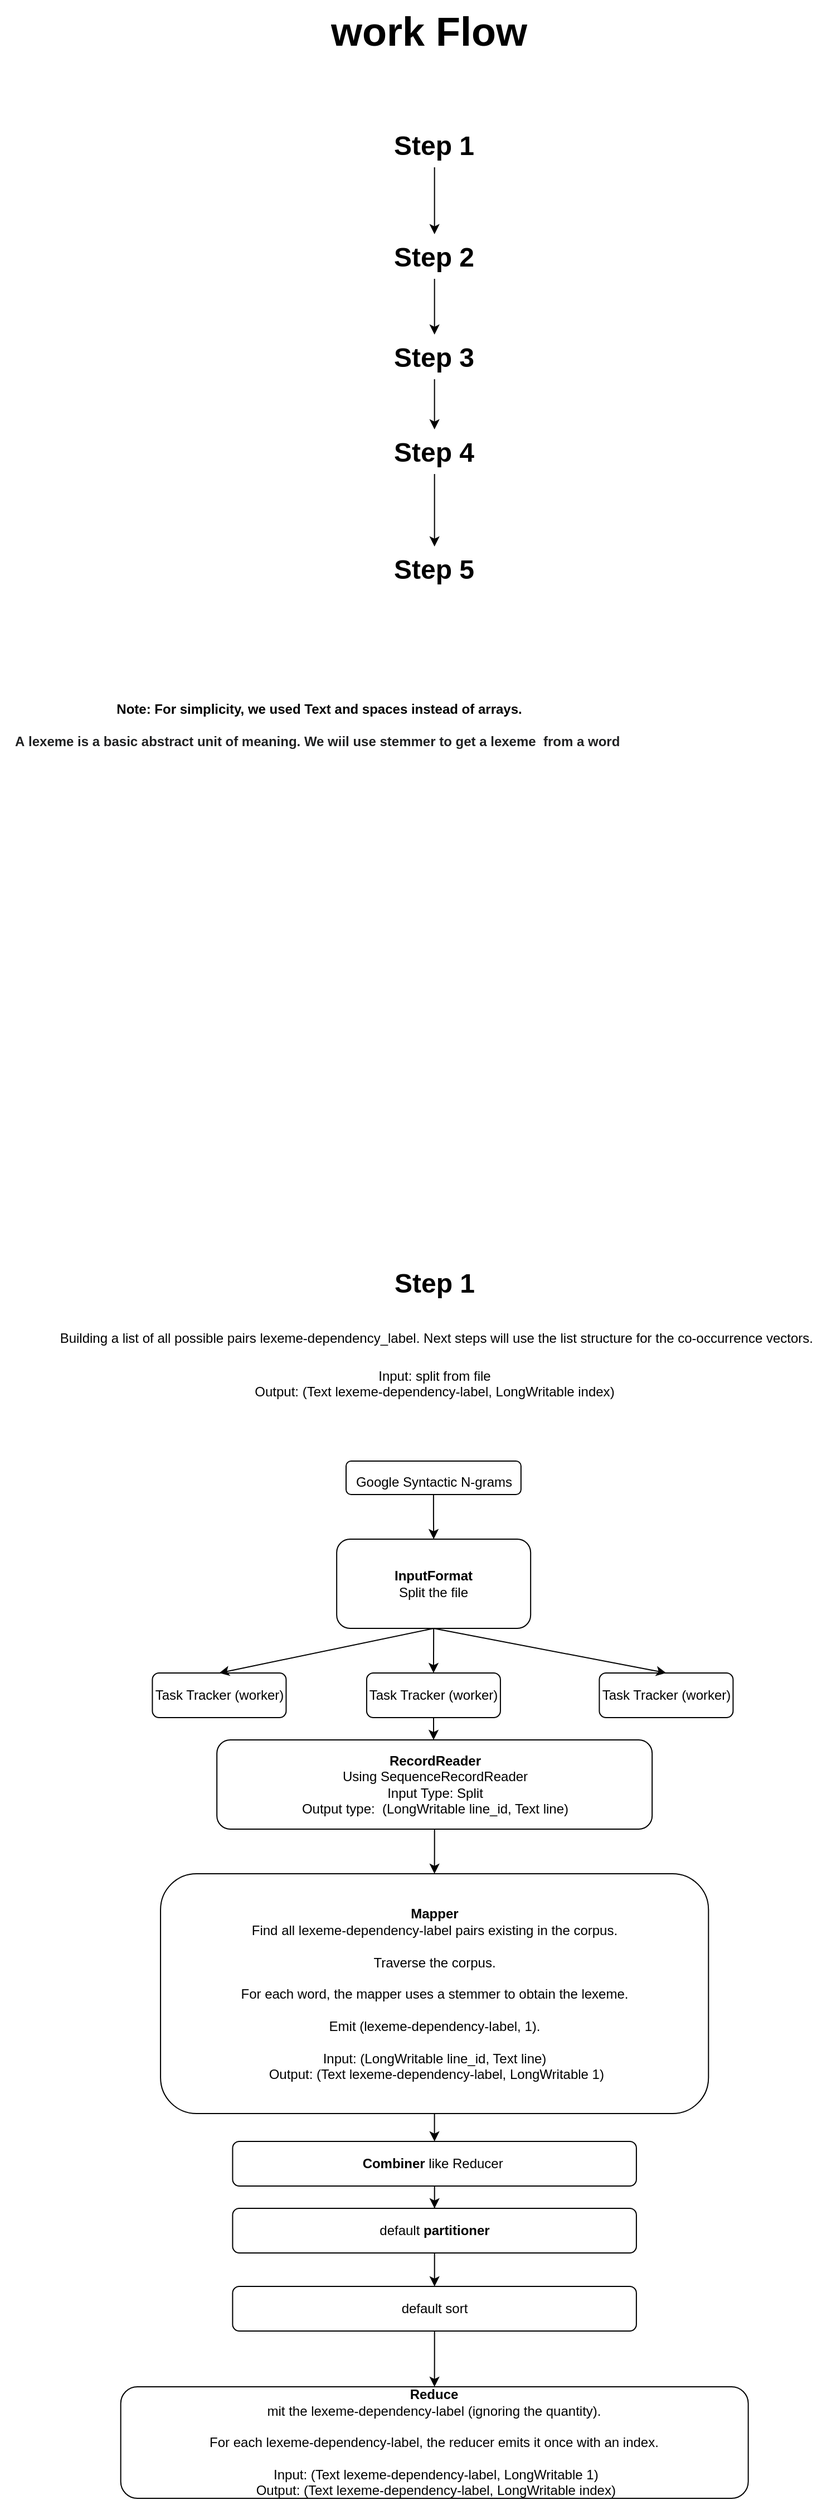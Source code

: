 <mxfile version="26.0.11">
  <diagram name="‫עמוד-1‬" id="Qzcgl6yJpTfZJIMUOaM_">
    <mxGraphModel dx="1434" dy="1907" grid="1" gridSize="10" guides="1" tooltips="1" connect="1" arrows="1" fold="1" page="1" pageScale="1" pageWidth="827" pageHeight="1169" math="0" shadow="0">
      <root>
        <mxCell id="0" />
        <mxCell id="1" parent="0" />
        <mxCell id="KvyethoSPiIhXhesbadk-15" value="" style="edgeStyle=orthogonalEdgeStyle;rounded=0;orthogonalLoop=1;jettySize=auto;html=1;" edge="1" parent="1" source="KvyethoSPiIhXhesbadk-1" target="KvyethoSPiIhXhesbadk-13">
          <mxGeometry relative="1" as="geometry" />
        </mxCell>
        <mxCell id="KvyethoSPiIhXhesbadk-1" value="&lt;h1 style=&quot;margin-top: 0px;&quot;&gt;&lt;span style=&quot;background-color: initial;&quot;&gt;Step 1&lt;/span&gt;&lt;/h1&gt;" style="text;html=1;whiteSpace=wrap;overflow=hidden;rounded=0;align=center;" vertex="1" parent="1">
          <mxGeometry x="331.21" y="-1020" width="145.25" height="40" as="geometry" />
        </mxCell>
        <mxCell id="KvyethoSPiIhXhesbadk-2" value="&lt;h1 style=&quot;margin-top: 0px;&quot;&gt;&lt;font style=&quot;font-size: 36px;&quot;&gt;&lt;span style=&quot;background-color: initial;&quot;&gt;work Flow&lt;/span&gt;&lt;span style=&quot;background-color: initial; font-weight: 400;&quot;&gt;&amp;nbsp;&lt;/span&gt;&lt;/font&gt;&lt;/h1&gt;" style="text;html=1;whiteSpace=wrap;overflow=hidden;rounded=0;align=center;" vertex="1" parent="1">
          <mxGeometry x="288.83" y="-1130" width="230" height="50" as="geometry" />
        </mxCell>
        <mxCell id="KvyethoSPiIhXhesbadk-5" value="" style="edgeStyle=orthogonalEdgeStyle;rounded=0;orthogonalLoop=1;jettySize=auto;html=1;" edge="1" parent="1" source="KvyethoSPiIhXhesbadk-6" target="KvyethoSPiIhXhesbadk-12">
          <mxGeometry relative="1" as="geometry" />
        </mxCell>
        <mxCell id="KvyethoSPiIhXhesbadk-6" value="&lt;h1 style=&quot;margin-top: 0px;&quot;&gt;&lt;span style=&quot;background-color: initial;&quot;&gt;Step 4&lt;/span&gt;&lt;/h1&gt;" style="text;html=1;whiteSpace=wrap;overflow=hidden;rounded=0;align=center;" vertex="1" parent="1">
          <mxGeometry x="331.21" y="-745" width="145.25" height="40" as="geometry" />
        </mxCell>
        <mxCell id="KvyethoSPiIhXhesbadk-11" value="&lt;b&gt;Note: For simplicity, we used Text and spaces instead of arrays.&lt;/b&gt;&lt;div&gt;&lt;b&gt;&lt;br&gt;&lt;/b&gt;&lt;/div&gt;&lt;div&gt;&lt;font&gt;&lt;b&gt;&lt;span style=&quot;color: rgb(32, 33, 34); font-family: sans-serif; text-align: start; text-wrap-mode: wrap; background-color: rgb(255, 255, 255);&quot;&gt;A&amp;nbsp;&lt;/span&gt;&lt;span style=&quot;color: rgb(32, 33, 34); font-family: sans-serif; text-align: start; text-wrap-mode: wrap; background-color: rgb(255, 255, 255);&quot;&gt;lexeme&lt;/span&gt;&lt;span style=&quot;color: rgb(32, 33, 34); font-family: sans-serif; text-align: start; text-wrap-mode: wrap; background-color: rgb(255, 255, 255);&quot;&gt;&amp;nbsp;is a basic abstract unit of meaning.&amp;nbsp;&lt;/span&gt;&lt;/b&gt;&lt;/font&gt;&lt;b style=&quot;background-color: transparent; color: light-dark(rgb(0, 0, 0), rgb(255, 255, 255));&quot;&gt;&lt;span style=&quot;color: rgb(32, 33, 34); font-family: sans-serif; text-align: start; text-wrap-mode: wrap; background-color: rgb(255, 255, 255);&quot;&gt;We wiil use stemmer to get a&amp;nbsp;&lt;/span&gt;&lt;span style=&quot;text-wrap-mode: wrap; color: rgb(32, 33, 34); font-family: sans-serif; text-align: start; background-color: rgb(255, 255, 255);&quot;&gt;lexeme&lt;/span&gt;&lt;span style=&quot;text-wrap-mode: wrap; color: rgb(32, 33, 34); font-family: sans-serif; text-align: start; background-color: rgb(255, 255, 255);&quot;&gt;&amp;nbsp; from a word&lt;/span&gt;&lt;span style=&quot;background-color: light-dark(rgb(255, 255, 255), rgb(18, 18, 18)); color: light-dark(rgb(32, 33, 34), rgb(208, 209, 210)); font-family: sans-serif; text-align: start; text-wrap-mode: wrap;&quot;&gt;&amp;nbsp;&lt;/span&gt;&lt;/b&gt;&lt;/div&gt;" style="text;html=1;align=center;verticalAlign=middle;resizable=0;points=[];autosize=1;strokeColor=none;fillColor=none;" vertex="1" parent="1">
          <mxGeometry x="14.96" y="-510" width="570" height="60" as="geometry" />
        </mxCell>
        <mxCell id="KvyethoSPiIhXhesbadk-12" value="&lt;h1 style=&quot;margin-top: 0px;&quot;&gt;&lt;span style=&quot;background-color: initial;&quot;&gt;Step 5&lt;/span&gt;&lt;/h1&gt;" style="text;html=1;whiteSpace=wrap;overflow=hidden;rounded=0;align=center;" vertex="1" parent="1">
          <mxGeometry x="331.21" y="-640" width="145.25" height="40" as="geometry" />
        </mxCell>
        <mxCell id="KvyethoSPiIhXhesbadk-16" value="" style="edgeStyle=orthogonalEdgeStyle;rounded=0;orthogonalLoop=1;jettySize=auto;html=1;" edge="1" parent="1" source="KvyethoSPiIhXhesbadk-13" target="KvyethoSPiIhXhesbadk-14">
          <mxGeometry relative="1" as="geometry" />
        </mxCell>
        <mxCell id="KvyethoSPiIhXhesbadk-13" value="&lt;h1 style=&quot;margin-top: 0px;&quot;&gt;&lt;span style=&quot;background-color: initial;&quot;&gt;Step 2&lt;/span&gt;&lt;/h1&gt;" style="text;html=1;whiteSpace=wrap;overflow=hidden;rounded=0;align=center;" vertex="1" parent="1">
          <mxGeometry x="331.21" y="-920" width="145.25" height="40" as="geometry" />
        </mxCell>
        <mxCell id="KvyethoSPiIhXhesbadk-17" value="" style="edgeStyle=orthogonalEdgeStyle;rounded=0;orthogonalLoop=1;jettySize=auto;html=1;" edge="1" parent="1" source="KvyethoSPiIhXhesbadk-14" target="KvyethoSPiIhXhesbadk-6">
          <mxGeometry relative="1" as="geometry" />
        </mxCell>
        <mxCell id="KvyethoSPiIhXhesbadk-14" value="&lt;h1 style=&quot;margin-top: 0px;&quot;&gt;&lt;span style=&quot;background-color: initial;&quot;&gt;Step 3&lt;/span&gt;&lt;/h1&gt;" style="text;html=1;whiteSpace=wrap;overflow=hidden;rounded=0;align=center;" vertex="1" parent="1">
          <mxGeometry x="331.2" y="-830" width="145.25" height="40" as="geometry" />
        </mxCell>
        <mxCell id="KvyethoSPiIhXhesbadk-18" value="" style="edgeStyle=orthogonalEdgeStyle;rounded=0;orthogonalLoop=1;jettySize=auto;html=1;" edge="1" parent="1" source="KvyethoSPiIhXhesbadk-19" target="KvyethoSPiIhXhesbadk-22">
          <mxGeometry relative="1" as="geometry" />
        </mxCell>
        <mxCell id="KvyethoSPiIhXhesbadk-19" value="&lt;h1 style=&quot;text-align: start;&quot;&gt;&lt;font style=&quot;font-size: 12px; font-weight: normal;&quot; face=&quot;Helvetica&quot;&gt;Google Syntactic&amp;nbsp;&lt;/font&gt;&lt;span style=&quot;font-size: 12px; font-weight: normal; background-color: transparent; color: light-dark(rgb(0, 0, 0), rgb(255, 255, 255));&quot;&gt;N-grams&lt;/span&gt;&lt;/h1&gt;" style="rounded=1;whiteSpace=wrap;html=1;fontSize=12;glass=0;strokeWidth=1;shadow=0;" vertex="1" parent="1">
          <mxGeometry x="324.5" y="180" width="156.92" height="30" as="geometry" />
        </mxCell>
        <mxCell id="KvyethoSPiIhXhesbadk-20" value="" style="edgeStyle=orthogonalEdgeStyle;rounded=0;orthogonalLoop=1;jettySize=auto;html=1;" edge="1" parent="1" source="KvyethoSPiIhXhesbadk-21" target="KvyethoSPiIhXhesbadk-31">
          <mxGeometry relative="1" as="geometry" />
        </mxCell>
        <mxCell id="KvyethoSPiIhXhesbadk-21" value="&lt;b&gt;RecordReader&lt;br&gt;&lt;/b&gt;Using&amp;nbsp;&lt;span style=&quot;background-color: light-dark(rgb(255, 255, 255), rgb(18, 18, 18)); text-align: start;&quot;&gt;&lt;font style=&quot;color: light-dark(rgb(0, 0, 0), rgb(164, 185, 201));&quot;&gt;Sequence&lt;/font&gt;&lt;/span&gt;RecordReader&lt;div&gt;Input Type: Split&lt;/div&gt;&lt;div&gt;Output type:&amp;nbsp;&amp;nbsp;&lt;span style=&quot;background-color: initial;&quot;&gt;(LongWritable&amp;nbsp;&lt;/span&gt;line_id&lt;span style=&quot;background-color: initial;&quot;&gt;, Text line)&lt;/span&gt;&lt;/div&gt;" style="rounded=1;whiteSpace=wrap;html=1;fontSize=12;glass=0;strokeWidth=1;shadow=0;" vertex="1" parent="1">
          <mxGeometry x="208.59" y="430" width="390.5" height="80" as="geometry" />
        </mxCell>
        <mxCell id="KvyethoSPiIhXhesbadk-22" value="&lt;b&gt;InputFormat&lt;br&gt;&lt;/b&gt;Split the file" style="rounded=1;whiteSpace=wrap;html=1;fontSize=12;glass=0;strokeWidth=1;shadow=0;" vertex="1" parent="1">
          <mxGeometry x="316.08" y="250" width="174" height="80" as="geometry" />
        </mxCell>
        <mxCell id="KvyethoSPiIhXhesbadk-23" value="Task Tracker (worker)" style="rounded=1;whiteSpace=wrap;html=1;fontSize=12;glass=0;strokeWidth=1;shadow=0;" vertex="1" parent="1">
          <mxGeometry x="150.71" y="370" width="120" height="40" as="geometry" />
        </mxCell>
        <mxCell id="KvyethoSPiIhXhesbadk-24" value="" style="edgeStyle=orthogonalEdgeStyle;rounded=0;orthogonalLoop=1;jettySize=auto;html=1;" edge="1" parent="1" source="KvyethoSPiIhXhesbadk-25" target="KvyethoSPiIhXhesbadk-21">
          <mxGeometry relative="1" as="geometry" />
        </mxCell>
        <mxCell id="KvyethoSPiIhXhesbadk-25" value="Task Tracker (worker)" style="rounded=1;whiteSpace=wrap;html=1;fontSize=12;glass=0;strokeWidth=1;shadow=0;" vertex="1" parent="1">
          <mxGeometry x="342.96" y="370" width="120" height="40" as="geometry" />
        </mxCell>
        <mxCell id="KvyethoSPiIhXhesbadk-26" value="Task Tracker (worker)" style="rounded=1;whiteSpace=wrap;html=1;fontSize=12;glass=0;strokeWidth=1;shadow=0;" vertex="1" parent="1">
          <mxGeometry x="551.71" y="370" width="120" height="40" as="geometry" />
        </mxCell>
        <mxCell id="KvyethoSPiIhXhesbadk-27" value="" style="endArrow=classic;html=1;rounded=0;exitX=0.5;exitY=1;exitDx=0;exitDy=0;entryX=0.5;entryY=0;entryDx=0;entryDy=0;" edge="1" parent="1" source="KvyethoSPiIhXhesbadk-22" target="KvyethoSPiIhXhesbadk-23">
          <mxGeometry width="50" height="50" relative="1" as="geometry">
            <mxPoint x="381.83" y="550" as="sourcePoint" />
            <mxPoint x="431.83" y="500" as="targetPoint" />
          </mxGeometry>
        </mxCell>
        <mxCell id="KvyethoSPiIhXhesbadk-28" value="" style="endArrow=classic;html=1;rounded=0;exitX=0.5;exitY=1;exitDx=0;exitDy=0;entryX=0.5;entryY=0;entryDx=0;entryDy=0;" edge="1" parent="1" source="KvyethoSPiIhXhesbadk-22" target="KvyethoSPiIhXhesbadk-25">
          <mxGeometry width="50" height="50" relative="1" as="geometry">
            <mxPoint x="414.83" y="480" as="sourcePoint" />
            <mxPoint x="308.83" y="520" as="targetPoint" />
          </mxGeometry>
        </mxCell>
        <mxCell id="KvyethoSPiIhXhesbadk-29" value="" style="endArrow=classic;html=1;rounded=0;exitX=0.5;exitY=1;exitDx=0;exitDy=0;entryX=0.5;entryY=0;entryDx=0;entryDy=0;" edge="1" parent="1" source="KvyethoSPiIhXhesbadk-22" target="KvyethoSPiIhXhesbadk-26">
          <mxGeometry width="50" height="50" relative="1" as="geometry">
            <mxPoint x="414.83" y="480" as="sourcePoint" />
            <mxPoint x="514.83" y="520" as="targetPoint" />
          </mxGeometry>
        </mxCell>
        <mxCell id="KvyethoSPiIhXhesbadk-30" value="" style="edgeStyle=orthogonalEdgeStyle;rounded=0;orthogonalLoop=1;jettySize=auto;html=1;" edge="1" parent="1" source="KvyethoSPiIhXhesbadk-31" target="KvyethoSPiIhXhesbadk-39">
          <mxGeometry relative="1" as="geometry" />
        </mxCell>
        <mxCell id="KvyethoSPiIhXhesbadk-31" value="&lt;b&gt;Mapper&lt;/b&gt;&lt;div&gt;Find all lexeme-dependency-label pairs existing in the corpus.&lt;br data-end=&quot;65&quot; data-start=&quot;62&quot;&gt;&lt;br&gt;Traverse the corpus.&lt;br data-end=&quot;88&quot; data-start=&quot;85&quot;&gt;&lt;br&gt;For each word, the mapper uses a stemmer to obtain the lexeme.&lt;br data-end=&quot;153&quot; data-start=&quot;150&quot;&gt;&lt;br&gt;Emit (lexeme-dependency-label, 1).&lt;br&gt;&lt;div&gt;&amp;nbsp;&lt;div&gt;&lt;div&gt;&lt;div&gt;Input: (&lt;span style=&quot;background-color: initial;&quot;&gt;LongWritable line_id, Text line)&lt;/span&gt;&lt;/div&gt;&lt;div&gt;&lt;span style=&quot;background-color: initial;&quot;&gt;&amp;nbsp;Output: (Text&amp;nbsp;&lt;/span&gt;lexeme-dependency-label&lt;span style=&quot;background-color: initial;&quot;&gt;,&amp;nbsp;&lt;/span&gt;&lt;span style=&quot;background-color: initial;&quot;&gt;Long&lt;/span&gt;Writable&amp;nbsp;1&lt;span style=&quot;background-color: initial;&quot;&gt;)&lt;/span&gt;&lt;/div&gt;&lt;/div&gt;&lt;/div&gt;&lt;/div&gt;&lt;/div&gt;" style="rounded=1;whiteSpace=wrap;html=1;fontSize=12;glass=0;strokeWidth=1;shadow=0;" vertex="1" parent="1">
          <mxGeometry x="158.03" y="550" width="491.62" height="215" as="geometry" />
        </mxCell>
        <mxCell id="KvyethoSPiIhXhesbadk-32" value="" style="edgeStyle=orthogonalEdgeStyle;rounded=0;orthogonalLoop=1;jettySize=auto;html=1;" edge="1" parent="1" source="KvyethoSPiIhXhesbadk-33" target="KvyethoSPiIhXhesbadk-37">
          <mxGeometry relative="1" as="geometry" />
        </mxCell>
        <mxCell id="KvyethoSPiIhXhesbadk-33" value="default &lt;b&gt;partitioner&lt;/b&gt;" style="rounded=1;whiteSpace=wrap;html=1;fontSize=12;glass=0;strokeWidth=1;shadow=0;" vertex="1" parent="1">
          <mxGeometry x="222.71" y="850" width="362.25" height="40" as="geometry" />
        </mxCell>
        <mxCell id="KvyethoSPiIhXhesbadk-34" value="&lt;b&gt;Reduce&lt;/b&gt;&lt;div&gt;mit the lexeme-dependency-label (ignoring the quantity).&lt;br data-end=&quot;60&quot; data-start=&quot;57&quot;&gt;&lt;br&gt;For each lexeme-dependency-label, the reducer emits it once with an index.&lt;/div&gt;&lt;div&gt;&lt;span style=&quot;background-color: transparent; color: light-dark(rgb(0, 0, 0), rgb(255, 255, 255));&quot;&gt;&amp;nbsp;&lt;/span&gt;&lt;/div&gt;&lt;div&gt;&lt;span style=&quot;background-color: initial;&quot;&gt;&amp;nbsp;Input: (Text&amp;nbsp;&lt;/span&gt;lexeme-dependency-label&lt;span style=&quot;background-color: initial;&quot;&gt;, Long&lt;/span&gt;Writable 1&lt;span style=&quot;background-color: initial;&quot;&gt;)&lt;/span&gt;&lt;span style=&quot;background-color: transparent; color: light-dark(rgb(0, 0, 0), rgb(255, 255, 255));&quot;&gt;&lt;/span&gt;&lt;/div&gt;&lt;div&gt;&lt;div&gt;&lt;div&gt;&lt;span style=&quot;background-color: initial;&quot;&gt;&amp;nbsp;Output: (Text&amp;nbsp;&lt;/span&gt;lexeme-dependency-label&lt;span style=&quot;background-color: initial;&quot;&gt;,&amp;nbsp;&lt;/span&gt;LongWritable&amp;nbsp;index&lt;span style=&quot;background-color: initial;&quot;&gt;)&lt;/span&gt;&lt;/div&gt;&lt;/div&gt;&lt;/div&gt;" style="rounded=1;whiteSpace=wrap;html=1;fontSize=12;glass=0;strokeWidth=1;shadow=0;" vertex="1" parent="1">
          <mxGeometry x="122.32" y="1010" width="563" height="100" as="geometry" />
        </mxCell>
        <mxCell id="KvyethoSPiIhXhesbadk-35" value="&lt;h1 style=&quot;margin-top: 0px;&quot;&gt;&lt;span style=&quot;background-color: initial;&quot;&gt;Step 1&lt;/span&gt;&lt;/h1&gt;&lt;h1 style=&quot;margin-top: 0px;&quot;&gt;&lt;span style=&quot;font-size: 12px; font-weight: 400;&quot;&gt;&amp;nbsp;&lt;/span&gt;&lt;span style=&quot;background-color: transparent; font-size: 12px; font-weight: 400;&quot;&gt;Building a list of all possible pairs&amp;nbsp;&lt;/span&gt;&lt;span style=&quot;font-size: 12px; font-weight: 400;&quot;&gt;lexeme-dependency_label&lt;/span&gt;&lt;span style=&quot;background-color: transparent; font-size: 12px; font-weight: 400;&quot;&gt;. Next steps will use the list&amp;nbsp;&lt;/span&gt;&lt;span style=&quot;background-color: transparent; color: light-dark(rgb(0, 0, 0), rgb(255, 255, 255)); font-size: 12px; font-weight: 400;&quot;&gt;structure&lt;/span&gt;&lt;span style=&quot;background-color: transparent; color: light-dark(rgb(0, 0, 0), rgb(255, 255, 255)); font-size: 12px; font-weight: 400;&quot;&gt;&amp;nbsp;for the&amp;nbsp;&lt;/span&gt;&lt;span style=&quot;background-color: transparent; color: light-dark(rgb(0, 0, 0), rgb(255, 255, 255)); font-size: 12px; font-weight: 400;&quot;&gt;co-occurrence vectors.&lt;/span&gt;&lt;/h1&gt;&lt;div&gt;&lt;span style=&quot;background-color: transparent; color: light-dark(rgb(0, 0, 0), rgb(255, 255, 255));&quot;&gt;Input: split from file&lt;/span&gt;&lt;/div&gt;&lt;div&gt;Output:&amp;nbsp;&lt;span style=&quot;background-color: initial; color: light-dark(rgb(0, 0, 0), rgb(255, 255, 255));&quot;&gt;(Text&amp;nbsp;&lt;/span&gt;&lt;span style=&quot;background-color: transparent; color: light-dark(rgb(0, 0, 0), rgb(255, 255, 255));&quot;&gt;lexeme-dependency-label&lt;/span&gt;&lt;span style=&quot;background-color: initial; color: light-dark(rgb(0, 0, 0), rgb(255, 255, 255));&quot;&gt;,&amp;nbsp;&lt;/span&gt;&lt;span style=&quot;background-color: transparent; color: light-dark(rgb(0, 0, 0), rgb(255, 255, 255));&quot;&gt;LongWritable&amp;nbsp;index&lt;/span&gt;&lt;span style=&quot;background-color: initial; color: light-dark(rgb(0, 0, 0), rgb(255, 255, 255));&quot;&gt;)&lt;/span&gt;&lt;/div&gt;&lt;div&gt;&lt;br&gt;&lt;/div&gt;&lt;div&gt;&lt;span style=&quot;background-color: initial; font-size: 12px; font-weight: normal;&quot;&gt;&lt;br&gt;&lt;/span&gt;&lt;/div&gt;" style="text;html=1;whiteSpace=wrap;overflow=hidden;rounded=0;align=center;" vertex="1" parent="1">
          <mxGeometry x="61.92" width="683.83" height="140" as="geometry" />
        </mxCell>
        <mxCell id="KvyethoSPiIhXhesbadk-36" value="" style="edgeStyle=orthogonalEdgeStyle;rounded=0;orthogonalLoop=1;jettySize=auto;html=1;" edge="1" parent="1" source="KvyethoSPiIhXhesbadk-37" target="KvyethoSPiIhXhesbadk-34">
          <mxGeometry relative="1" as="geometry" />
        </mxCell>
        <mxCell id="KvyethoSPiIhXhesbadk-37" value="default sort" style="rounded=1;whiteSpace=wrap;html=1;fontSize=12;glass=0;strokeWidth=1;shadow=0;" vertex="1" parent="1">
          <mxGeometry x="222.7" y="920" width="362.25" height="40" as="geometry" />
        </mxCell>
        <mxCell id="KvyethoSPiIhXhesbadk-38" value="" style="edgeStyle=orthogonalEdgeStyle;rounded=0;orthogonalLoop=1;jettySize=auto;html=1;" edge="1" parent="1" source="KvyethoSPiIhXhesbadk-39" target="KvyethoSPiIhXhesbadk-33">
          <mxGeometry relative="1" as="geometry" />
        </mxCell>
        <mxCell id="KvyethoSPiIhXhesbadk-39" value="&lt;b&gt;Combiner &lt;/b&gt;like Reducer&amp;nbsp;" style="rounded=1;whiteSpace=wrap;html=1;fontSize=12;glass=0;strokeWidth=1;shadow=0;" vertex="1" parent="1">
          <mxGeometry x="222.71" y="790" width="362.25" height="40" as="geometry" />
        </mxCell>
      </root>
    </mxGraphModel>
  </diagram>
</mxfile>
